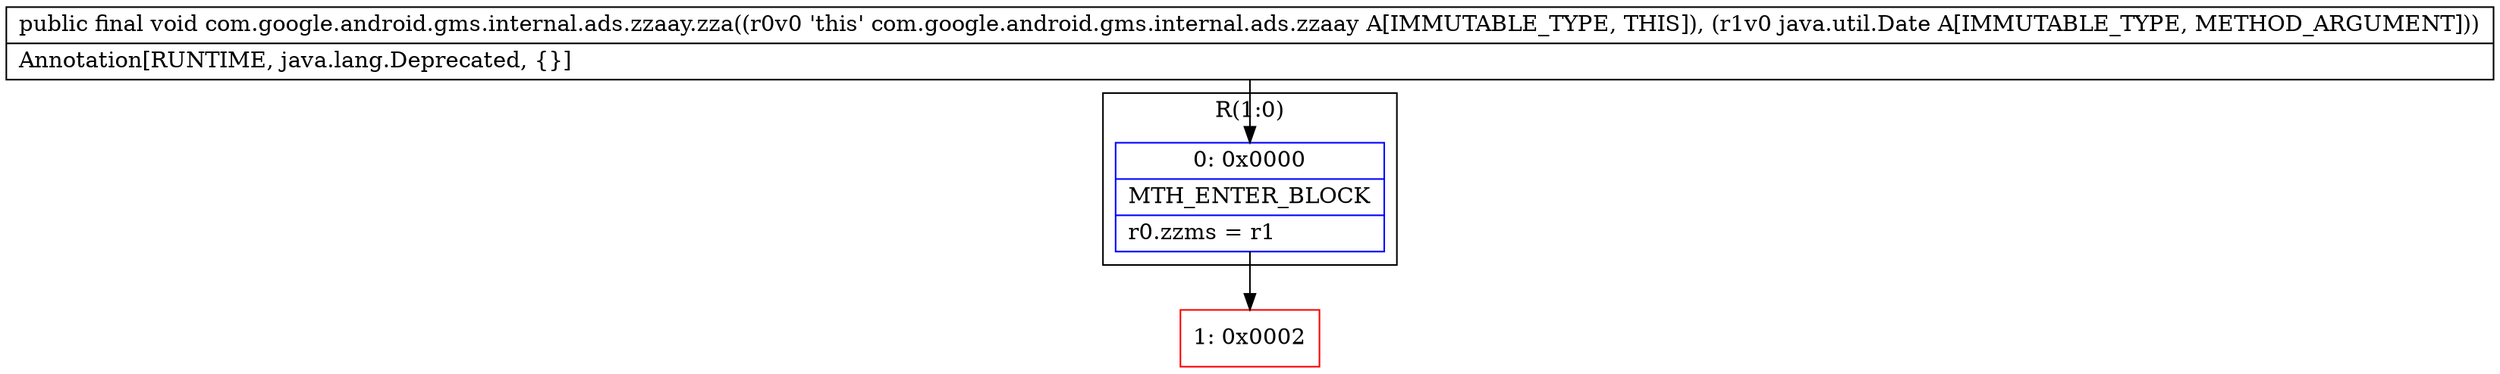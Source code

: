 digraph "CFG forcom.google.android.gms.internal.ads.zzaay.zza(Ljava\/util\/Date;)V" {
subgraph cluster_Region_2133861594 {
label = "R(1:0)";
node [shape=record,color=blue];
Node_0 [shape=record,label="{0\:\ 0x0000|MTH_ENTER_BLOCK\l|r0.zzms = r1\l}"];
}
Node_1 [shape=record,color=red,label="{1\:\ 0x0002}"];
MethodNode[shape=record,label="{public final void com.google.android.gms.internal.ads.zzaay.zza((r0v0 'this' com.google.android.gms.internal.ads.zzaay A[IMMUTABLE_TYPE, THIS]), (r1v0 java.util.Date A[IMMUTABLE_TYPE, METHOD_ARGUMENT]))  | Annotation[RUNTIME, java.lang.Deprecated, \{\}]\l}"];
MethodNode -> Node_0;
Node_0 -> Node_1;
}

